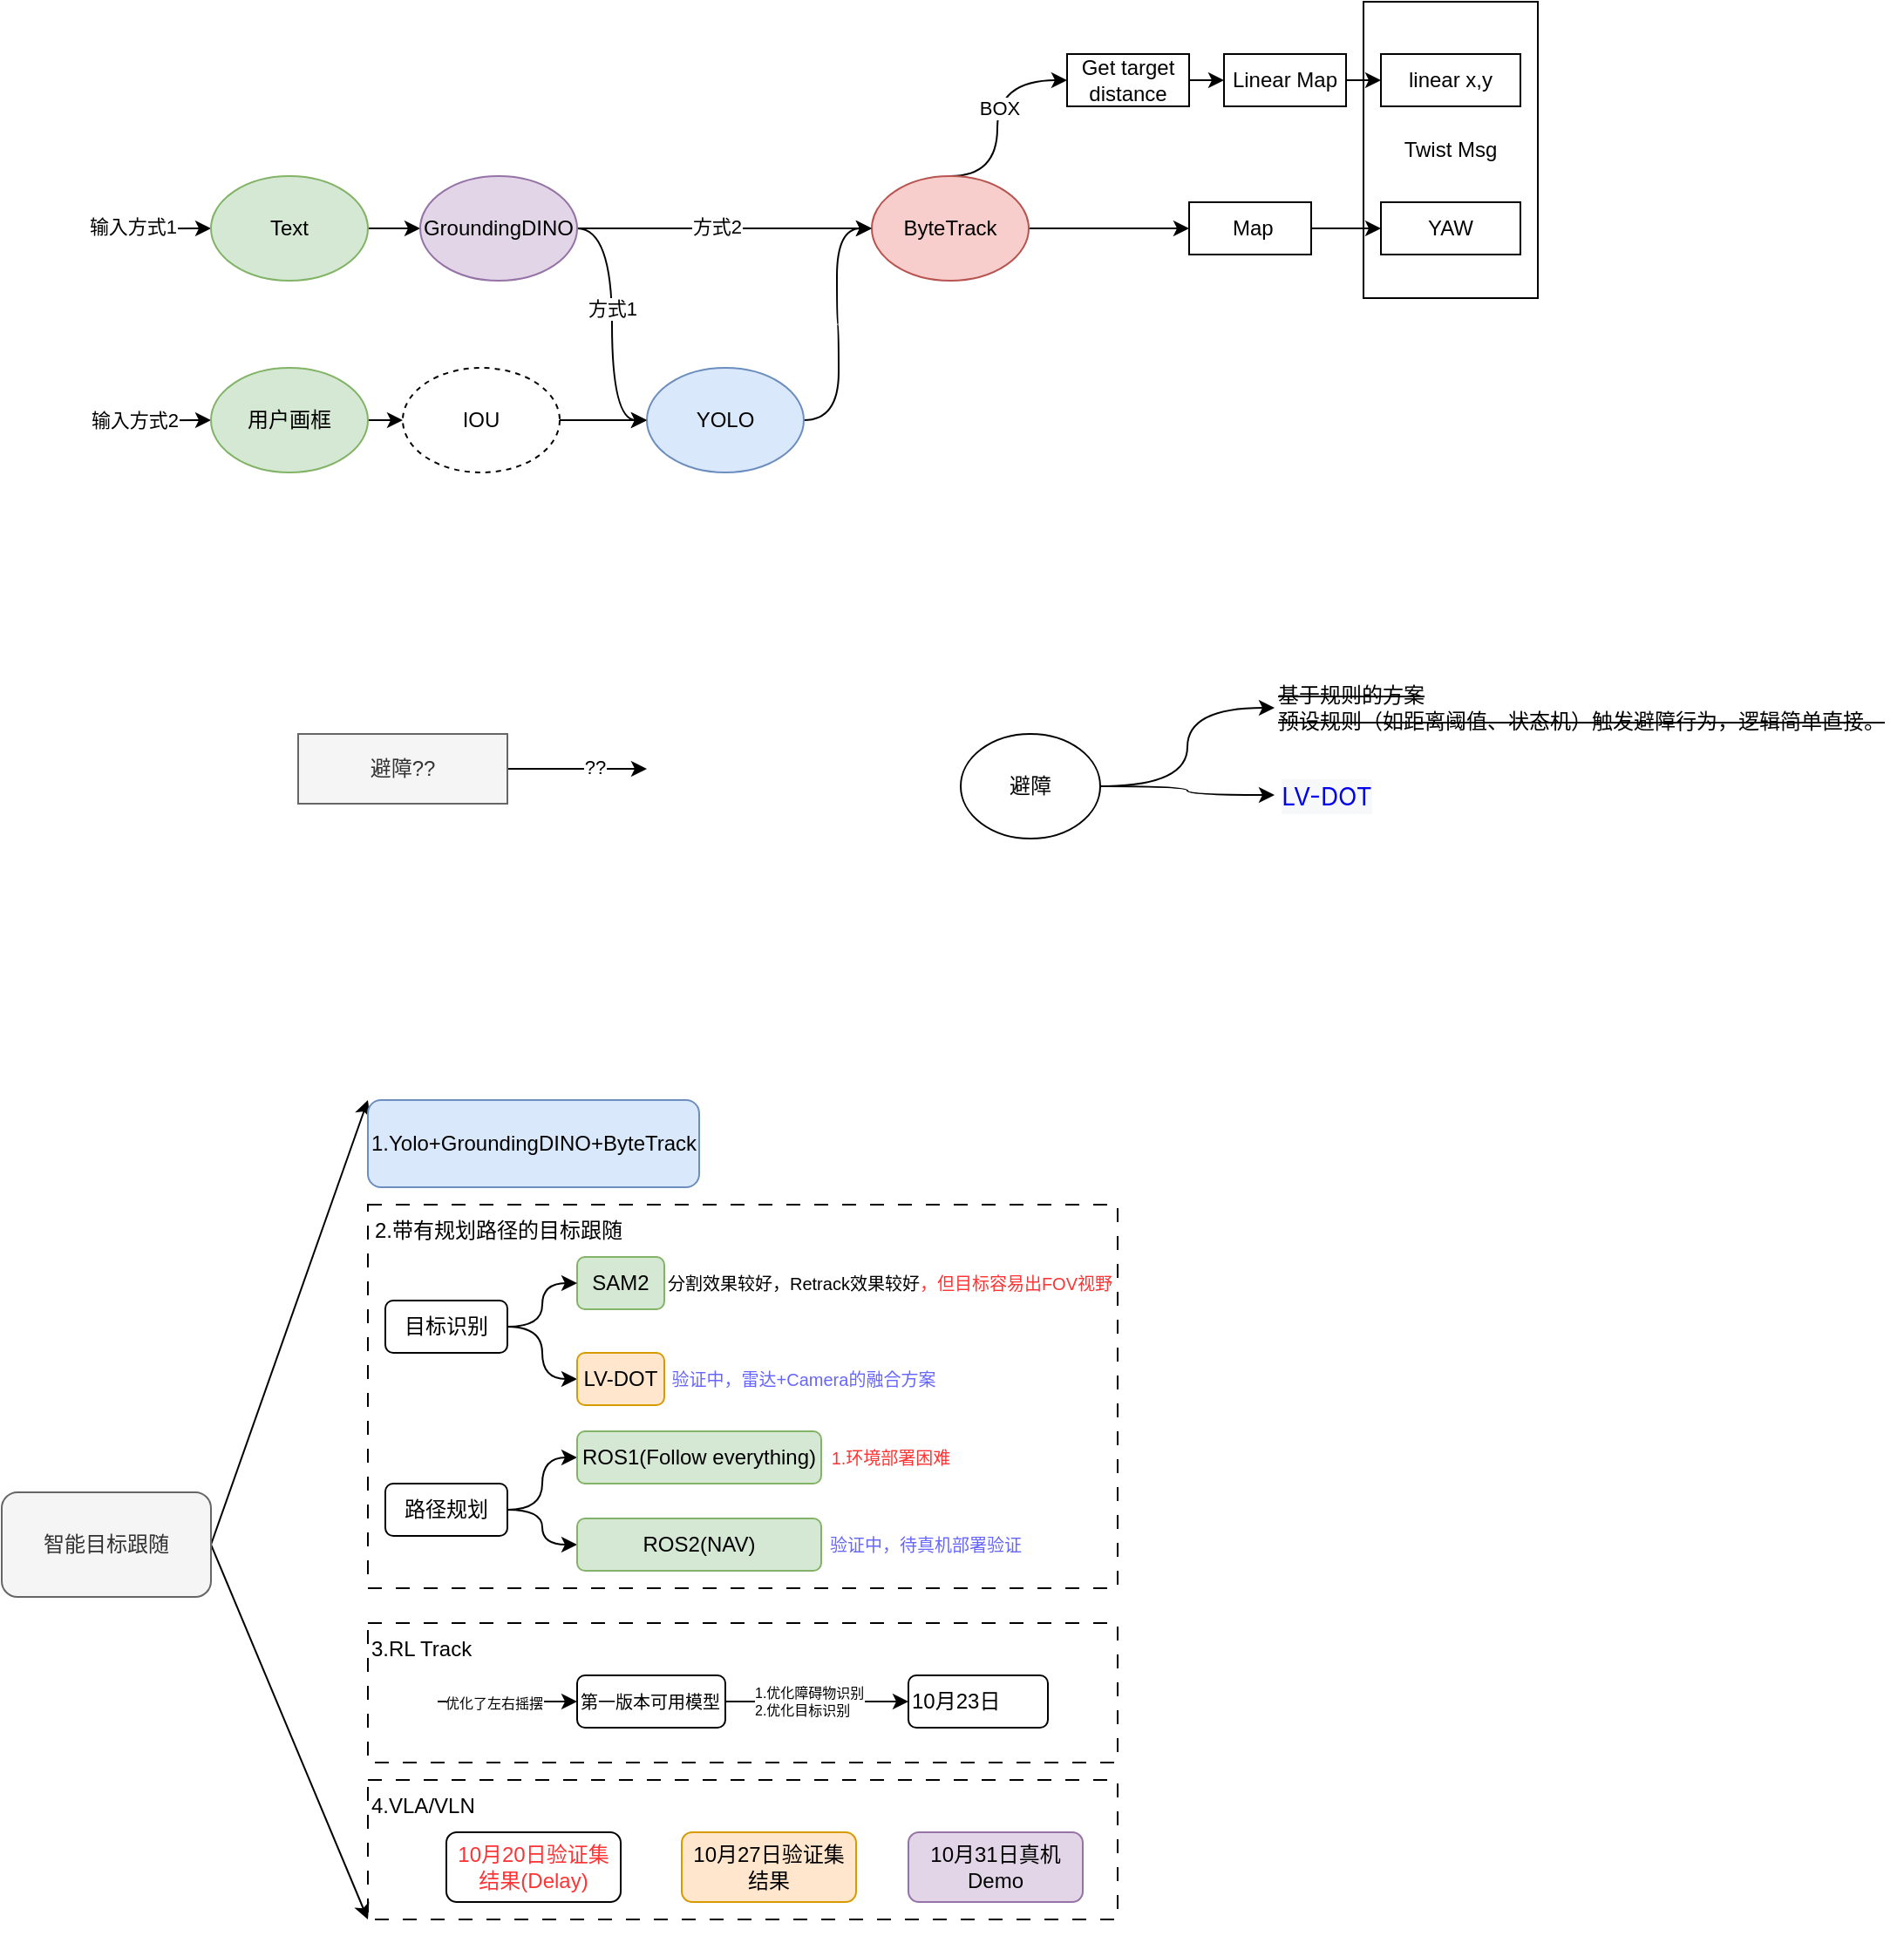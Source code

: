 <mxfile version="28.2.7">
  <diagram name="第 1 页" id="Ie8UYRb_jQ_-8dDy_p2L">
    <mxGraphModel dx="1018" dy="584" grid="1" gridSize="10" guides="1" tooltips="1" connect="1" arrows="1" fold="1" page="1" pageScale="1" pageWidth="827" pageHeight="1169" math="0" shadow="0">
      <root>
        <mxCell id="0" />
        <mxCell id="1" parent="0" />
        <mxCell id="fi_pxs0ZPSU9Ah6yGTQ0-19" value="" style="rounded=0;whiteSpace=wrap;html=1;labelBackgroundColor=none;fillColor=none;dashed=1;dashPattern=8 8;strokeWidth=1;" parent="1" vertex="1">
          <mxGeometry x="240" y="760" width="430" height="220" as="geometry" />
        </mxCell>
        <mxCell id="ED7PRQC9bT03xKeIf9AB-19" value="Twist Msg" style="rounded=0;whiteSpace=wrap;html=1;" parent="1" vertex="1">
          <mxGeometry x="811" y="70" width="100" height="170" as="geometry" />
        </mxCell>
        <mxCell id="ED7PRQC9bT03xKeIf9AB-3" value="" style="edgeStyle=orthogonalEdgeStyle;rounded=0;orthogonalLoop=1;jettySize=auto;html=1;curved=1;" parent="1" source="ED7PRQC9bT03xKeIf9AB-1" target="ED7PRQC9bT03xKeIf9AB-2" edge="1">
          <mxGeometry relative="1" as="geometry" />
        </mxCell>
        <mxCell id="ED7PRQC9bT03xKeIf9AB-16" style="edgeStyle=orthogonalEdgeStyle;curved=1;rounded=0;orthogonalLoop=1;jettySize=auto;html=1;exitX=0;exitY=0.5;exitDx=0;exitDy=0;startArrow=classic;startFill=1;endArrow=none;endFill=0;" parent="1" source="ED7PRQC9bT03xKeIf9AB-1" edge="1">
          <mxGeometry relative="1" as="geometry">
            <mxPoint x="90" y="310.238" as="targetPoint" />
          </mxGeometry>
        </mxCell>
        <mxCell id="ED7PRQC9bT03xKeIf9AB-18" value="输入方式2" style="edgeLabel;html=1;align=center;verticalAlign=middle;resizable=0;points=[];" parent="ED7PRQC9bT03xKeIf9AB-16" vertex="1" connectable="0">
          <mxGeometry x="0.481" y="-1" relative="1" as="geometry">
            <mxPoint as="offset" />
          </mxGeometry>
        </mxCell>
        <mxCell id="ED7PRQC9bT03xKeIf9AB-1" value="用户画框" style="ellipse;whiteSpace=wrap;html=1;fillColor=#d5e8d4;strokeColor=#82b366;" parent="1" vertex="1">
          <mxGeometry x="150" y="280" width="90" height="60" as="geometry" />
        </mxCell>
        <mxCell id="ED7PRQC9bT03xKeIf9AB-5" value="" style="edgeStyle=orthogonalEdgeStyle;curved=1;rounded=0;orthogonalLoop=1;jettySize=auto;html=1;" parent="1" source="ED7PRQC9bT03xKeIf9AB-2" target="ED7PRQC9bT03xKeIf9AB-4" edge="1">
          <mxGeometry relative="1" as="geometry" />
        </mxCell>
        <mxCell id="ED7PRQC9bT03xKeIf9AB-2" value="IOU" style="ellipse;whiteSpace=wrap;html=1;dashed=1;" parent="1" vertex="1">
          <mxGeometry x="260" y="280" width="90" height="60" as="geometry" />
        </mxCell>
        <mxCell id="ED7PRQC9bT03xKeIf9AB-7" value="" style="edgeStyle=orthogonalEdgeStyle;curved=1;rounded=0;orthogonalLoop=1;jettySize=auto;html=1;entryX=0;entryY=0.5;entryDx=0;entryDy=0;" parent="1" source="ED7PRQC9bT03xKeIf9AB-4" target="ED7PRQC9bT03xKeIf9AB-6" edge="1">
          <mxGeometry relative="1" as="geometry" />
        </mxCell>
        <mxCell id="ED7PRQC9bT03xKeIf9AB-25" style="edgeStyle=orthogonalEdgeStyle;curved=1;rounded=0;orthogonalLoop=1;jettySize=auto;html=1;exitX=0.5;exitY=0;exitDx=0;exitDy=0;entryX=0;entryY=0.5;entryDx=0;entryDy=0;" parent="1" source="ED7PRQC9bT03xKeIf9AB-6" target="ED7PRQC9bT03xKeIf9AB-23" edge="1">
          <mxGeometry relative="1" as="geometry">
            <Array as="points">
              <mxPoint x="601" y="170" />
              <mxPoint x="601" y="115" />
            </Array>
          </mxGeometry>
        </mxCell>
        <mxCell id="ED7PRQC9bT03xKeIf9AB-27" value="BOX" style="edgeLabel;html=1;align=center;verticalAlign=middle;resizable=0;points=[];" parent="ED7PRQC9bT03xKeIf9AB-25" vertex="1" connectable="0">
          <mxGeometry x="0.087" y="-1" relative="1" as="geometry">
            <mxPoint as="offset" />
          </mxGeometry>
        </mxCell>
        <mxCell id="ED7PRQC9bT03xKeIf9AB-4" value="YOLO" style="ellipse;whiteSpace=wrap;html=1;fillColor=#dae8fc;strokeColor=#6c8ebf;" parent="1" vertex="1">
          <mxGeometry x="400" y="280" width="90" height="60" as="geometry" />
        </mxCell>
        <mxCell id="Gve2Opq1UA-Lmk3f0lNB-2" style="edgeStyle=orthogonalEdgeStyle;rounded=0;orthogonalLoop=1;jettySize=auto;html=1;exitX=1;exitY=0.5;exitDx=0;exitDy=0;entryX=0;entryY=0.5;entryDx=0;entryDy=0;" parent="1" source="ED7PRQC9bT03xKeIf9AB-6" target="Gve2Opq1UA-Lmk3f0lNB-1" edge="1">
          <mxGeometry relative="1" as="geometry" />
        </mxCell>
        <mxCell id="ED7PRQC9bT03xKeIf9AB-6" value="ByteTrack" style="ellipse;whiteSpace=wrap;html=1;fillColor=#f8cecc;strokeColor=#b85450;" parent="1" vertex="1">
          <mxGeometry x="529" y="170" width="90" height="60" as="geometry" />
        </mxCell>
        <mxCell id="ED7PRQC9bT03xKeIf9AB-10" value="" style="edgeStyle=orthogonalEdgeStyle;curved=1;rounded=0;orthogonalLoop=1;jettySize=auto;html=1;" parent="1" source="ED7PRQC9bT03xKeIf9AB-8" target="ED7PRQC9bT03xKeIf9AB-9" edge="1">
          <mxGeometry relative="1" as="geometry" />
        </mxCell>
        <mxCell id="ED7PRQC9bT03xKeIf9AB-15" style="edgeStyle=orthogonalEdgeStyle;curved=1;rounded=0;orthogonalLoop=1;jettySize=auto;html=1;exitX=0;exitY=0.5;exitDx=0;exitDy=0;startArrow=classic;startFill=1;endArrow=none;endFill=0;" parent="1" source="ED7PRQC9bT03xKeIf9AB-8" edge="1">
          <mxGeometry relative="1" as="geometry">
            <mxPoint x="90" y="200.238" as="targetPoint" />
          </mxGeometry>
        </mxCell>
        <mxCell id="ED7PRQC9bT03xKeIf9AB-17" value="输入方式1" style="edgeLabel;html=1;align=center;verticalAlign=middle;resizable=0;points=[];" parent="ED7PRQC9bT03xKeIf9AB-15" vertex="1" connectable="0">
          <mxGeometry x="0.513" y="-2" relative="1" as="geometry">
            <mxPoint as="offset" />
          </mxGeometry>
        </mxCell>
        <mxCell id="ED7PRQC9bT03xKeIf9AB-8" value="Text" style="ellipse;whiteSpace=wrap;html=1;fillColor=#d5e8d4;strokeColor=#82b366;" parent="1" vertex="1">
          <mxGeometry x="150" y="170" width="90" height="60" as="geometry" />
        </mxCell>
        <mxCell id="ED7PRQC9bT03xKeIf9AB-11" style="edgeStyle=orthogonalEdgeStyle;curved=1;rounded=0;orthogonalLoop=1;jettySize=auto;html=1;exitX=1;exitY=0.5;exitDx=0;exitDy=0;entryX=0;entryY=0.5;entryDx=0;entryDy=0;" parent="1" source="ED7PRQC9bT03xKeIf9AB-9" target="ED7PRQC9bT03xKeIf9AB-4" edge="1">
          <mxGeometry relative="1" as="geometry" />
        </mxCell>
        <mxCell id="ED7PRQC9bT03xKeIf9AB-12" value="方式1" style="edgeLabel;html=1;align=center;verticalAlign=middle;resizable=0;points=[];" parent="ED7PRQC9bT03xKeIf9AB-11" vertex="1" connectable="0">
          <mxGeometry x="-0.123" relative="1" as="geometry">
            <mxPoint as="offset" />
          </mxGeometry>
        </mxCell>
        <mxCell id="ED7PRQC9bT03xKeIf9AB-13" style="edgeStyle=orthogonalEdgeStyle;curved=1;rounded=0;orthogonalLoop=1;jettySize=auto;html=1;exitX=1;exitY=0.5;exitDx=0;exitDy=0;entryX=0;entryY=0.5;entryDx=0;entryDy=0;" parent="1" source="ED7PRQC9bT03xKeIf9AB-9" target="ED7PRQC9bT03xKeIf9AB-6" edge="1">
          <mxGeometry relative="1" as="geometry" />
        </mxCell>
        <mxCell id="ED7PRQC9bT03xKeIf9AB-14" value="方式2" style="edgeLabel;html=1;align=center;verticalAlign=middle;resizable=0;points=[];" parent="ED7PRQC9bT03xKeIf9AB-13" vertex="1" connectable="0">
          <mxGeometry x="-0.058" y="1" relative="1" as="geometry">
            <mxPoint as="offset" />
          </mxGeometry>
        </mxCell>
        <mxCell id="ED7PRQC9bT03xKeIf9AB-9" value="GroundingDINO" style="ellipse;whiteSpace=wrap;html=1;fillColor=#e1d5e7;strokeColor=#9673a6;" parent="1" vertex="1">
          <mxGeometry x="270" y="170" width="90" height="60" as="geometry" />
        </mxCell>
        <mxCell id="ED7PRQC9bT03xKeIf9AB-20" value="YAW" style="whiteSpace=wrap;html=1;" parent="1" vertex="1">
          <mxGeometry x="821" y="185" width="80" height="30" as="geometry" />
        </mxCell>
        <mxCell id="ED7PRQC9bT03xKeIf9AB-22" value="linear x,y" style="whiteSpace=wrap;html=1;" parent="1" vertex="1">
          <mxGeometry x="821" y="100" width="80" height="30" as="geometry" />
        </mxCell>
        <mxCell id="ED7PRQC9bT03xKeIf9AB-31" value="" style="edgeStyle=orthogonalEdgeStyle;curved=1;rounded=0;orthogonalLoop=1;jettySize=auto;html=1;" parent="1" source="ED7PRQC9bT03xKeIf9AB-23" target="ED7PRQC9bT03xKeIf9AB-30" edge="1">
          <mxGeometry relative="1" as="geometry" />
        </mxCell>
        <mxCell id="ED7PRQC9bT03xKeIf9AB-23" value="Get target distance" style="rounded=0;whiteSpace=wrap;html=1;" parent="1" vertex="1">
          <mxGeometry x="641" y="100" width="70" height="30" as="geometry" />
        </mxCell>
        <mxCell id="ED7PRQC9bT03xKeIf9AB-32" style="edgeStyle=orthogonalEdgeStyle;curved=1;rounded=0;orthogonalLoop=1;jettySize=auto;html=1;exitX=1;exitY=0.5;exitDx=0;exitDy=0;entryX=0;entryY=0.5;entryDx=0;entryDy=0;" parent="1" source="ED7PRQC9bT03xKeIf9AB-30" target="ED7PRQC9bT03xKeIf9AB-22" edge="1">
          <mxGeometry relative="1" as="geometry" />
        </mxCell>
        <mxCell id="ED7PRQC9bT03xKeIf9AB-30" value="Linear Map" style="rounded=0;whiteSpace=wrap;html=1;" parent="1" vertex="1">
          <mxGeometry x="731" y="100" width="70" height="30" as="geometry" />
        </mxCell>
        <mxCell id="ED7PRQC9bT03xKeIf9AB-34" style="edgeStyle=orthogonalEdgeStyle;curved=1;rounded=0;orthogonalLoop=1;jettySize=auto;html=1;exitX=1;exitY=0.5;exitDx=0;exitDy=0;" parent="1" source="ED7PRQC9bT03xKeIf9AB-33" edge="1">
          <mxGeometry relative="1" as="geometry">
            <mxPoint x="400" y="510" as="targetPoint" />
          </mxGeometry>
        </mxCell>
        <mxCell id="ED7PRQC9bT03xKeIf9AB-35" value="??" style="edgeLabel;html=1;align=center;verticalAlign=middle;resizable=0;points=[];" parent="ED7PRQC9bT03xKeIf9AB-34" vertex="1" connectable="0">
          <mxGeometry x="0.238" y="2" relative="1" as="geometry">
            <mxPoint as="offset" />
          </mxGeometry>
        </mxCell>
        <mxCell id="ED7PRQC9bT03xKeIf9AB-33" value="避障??" style="rounded=0;whiteSpace=wrap;html=1;fillColor=#f5f5f5;fontColor=#333333;strokeColor=#666666;" parent="1" vertex="1">
          <mxGeometry x="200" y="490" width="120" height="40" as="geometry" />
        </mxCell>
        <mxCell id="Gve2Opq1UA-Lmk3f0lNB-3" style="edgeStyle=orthogonalEdgeStyle;rounded=0;orthogonalLoop=1;jettySize=auto;html=1;exitX=1;exitY=0.5;exitDx=0;exitDy=0;" parent="1" source="Gve2Opq1UA-Lmk3f0lNB-1" target="ED7PRQC9bT03xKeIf9AB-20" edge="1">
          <mxGeometry relative="1" as="geometry" />
        </mxCell>
        <mxCell id="Gve2Opq1UA-Lmk3f0lNB-1" value="&amp;nbsp;Map" style="rounded=0;whiteSpace=wrap;html=1;" parent="1" vertex="1">
          <mxGeometry x="711" y="185" width="70" height="30" as="geometry" />
        </mxCell>
        <mxCell id="qVJVAJJJqDEDEzeefkRm-9" style="edgeStyle=orthogonalEdgeStyle;curved=1;rounded=0;orthogonalLoop=1;jettySize=auto;html=1;exitX=1;exitY=0.5;exitDx=0;exitDy=0;entryX=0;entryY=0.5;entryDx=0;entryDy=0;" parent="1" source="qVJVAJJJqDEDEzeefkRm-1" target="qVJVAJJJqDEDEzeefkRm-8" edge="1">
          <mxGeometry relative="1" as="geometry" />
        </mxCell>
        <mxCell id="qVJVAJJJqDEDEzeefkRm-14" style="edgeStyle=orthogonalEdgeStyle;curved=1;rounded=0;orthogonalLoop=1;jettySize=auto;html=1;exitX=1;exitY=0.5;exitDx=0;exitDy=0;entryX=0;entryY=0.5;entryDx=0;entryDy=0;" parent="1" source="qVJVAJJJqDEDEzeefkRm-1" target="qVJVAJJJqDEDEzeefkRm-13" edge="1">
          <mxGeometry relative="1" as="geometry" />
        </mxCell>
        <mxCell id="qVJVAJJJqDEDEzeefkRm-1" value="避障" style="ellipse;whiteSpace=wrap;html=1;" parent="1" vertex="1">
          <mxGeometry x="580" y="490" width="80" height="60" as="geometry" />
        </mxCell>
        <mxCell id="qVJVAJJJqDEDEzeefkRm-8" value="&lt;strike&gt;基于规则的方案&lt;br&gt;预设规则（如距离阈值、状态机）触发避障行为，逻辑简单直接。&lt;/strike&gt;" style="text;strokeColor=none;align=left;fillColor=none;html=1;verticalAlign=middle;whiteSpace=wrap;rounded=0;labelBorderColor=none;" parent="1" vertex="1">
          <mxGeometry x="760" y="460" width="360" height="30" as="geometry" />
        </mxCell>
        <mxCell id="qVJVAJJJqDEDEzeefkRm-13" value="&lt;a style=&quot;box-sizing: border-box; background-color: rgb(246, 248, 250); display: flex; align-items: center; min-width: 3ch; line-height: var(--text-body-lineHeight-medium, 1.429); border-radius: var(--borderRadius-medium); padding-inline: var(--base-size-6); padding-block: var(--base-size-4); font-weight: var(--base-text-weight-semibold); font-family: -apple-system, &amp;quot;system-ui&amp;quot;, &amp;quot;Segoe UI&amp;quot;, &amp;quot;Noto Sans&amp;quot;, Helvetica, Arial, sans-serif, &amp;quot;Apple Color Emoji&amp;quot;, &amp;quot;Segoe UI Emoji&amp;quot;; font-size: 14px; text-align: start; text-decoration-line: none !important;&quot; class=&quot;AppHeader-context-item&quot; data-view-component=&quot;true&quot; id=&quot;contextregion-repositorycrumb-lv-dot-link&quot; aria-current=&quot;page&quot; href=&quot;https://github.com/Zhefan-Xu/LV-DOT&quot; data-analytics-event=&quot;{&amp;quot;category&amp;quot;:&amp;quot;SiteHeaderComponent&amp;quot;,&amp;quot;action&amp;quot;:&amp;quot;context_region_crumb&amp;quot;,&amp;quot;label&amp;quot;:&amp;quot;LV-DOT&amp;quot;,&amp;quot;screen_size&amp;quot;:&amp;quot;full&amp;quot;}&quot; data-target=&quot;context-region-crumb.linkElement&quot;&gt;&lt;span style=&quot;box-sizing: border-box; display: inline-block; overflow: hidden; text-overflow: ellipsis; text-wrap: nowrap;&quot; class=&quot;AppHeader-context-item-label&quot; data-target=&quot;context-region-crumb.labelElement&quot;&gt;LV-DOT&lt;/span&gt;&lt;/a&gt;" style="text;strokeColor=none;align=center;fillColor=none;html=1;verticalAlign=middle;whiteSpace=wrap;rounded=0;" parent="1" vertex="1">
          <mxGeometry x="760" y="510" width="60" height="30" as="geometry" />
        </mxCell>
        <mxCell id="4qfd691TkK3YyzOn6Hsh-2" style="edgeStyle=none;rounded=0;orthogonalLoop=1;jettySize=auto;html=1;exitX=1;exitY=0.5;exitDx=0;exitDy=0;entryX=0;entryY=0;entryDx=0;entryDy=0;" parent="1" source="qVJVAJJJqDEDEzeefkRm-16" target="fi_pxs0ZPSU9Ah6yGTQ0-1" edge="1">
          <mxGeometry relative="1" as="geometry" />
        </mxCell>
        <mxCell id="4qfd691TkK3YyzOn6Hsh-3" style="edgeStyle=none;rounded=0;orthogonalLoop=1;jettySize=auto;html=1;exitX=1;exitY=0.5;exitDx=0;exitDy=0;entryX=0;entryY=1;entryDx=0;entryDy=0;" parent="1" source="qVJVAJJJqDEDEzeefkRm-16" target="fi_pxs0ZPSU9Ah6yGTQ0-29" edge="1">
          <mxGeometry relative="1" as="geometry" />
        </mxCell>
        <mxCell id="qVJVAJJJqDEDEzeefkRm-16" value="智能目标跟随" style="rounded=1;whiteSpace=wrap;html=1;fillColor=#f5f5f5;fontColor=#333333;strokeColor=#666666;" parent="1" vertex="1">
          <mxGeometry x="30" y="925" width="120" height="60" as="geometry" />
        </mxCell>
        <mxCell id="fi_pxs0ZPSU9Ah6yGTQ0-1" value="1.Yolo+GroundingDINO+ByteTrack" style="rounded=1;whiteSpace=wrap;html=1;align=left;fillColor=#dae8fc;strokeColor=#6c8ebf;" parent="1" vertex="1">
          <mxGeometry x="240" y="700" width="190" height="50" as="geometry" />
        </mxCell>
        <mxCell id="fi_pxs0ZPSU9Ah6yGTQ0-2" value="10月23日" style="rounded=1;whiteSpace=wrap;html=1;align=left;" parent="1" vertex="1">
          <mxGeometry x="550" y="1030" width="80" height="30" as="geometry" />
        </mxCell>
        <mxCell id="fi_pxs0ZPSU9Ah6yGTQ0-3" value="SAM2" style="rounded=1;whiteSpace=wrap;html=1;align=center;fillColor=#d5e8d4;strokeColor=#82b366;" parent="1" vertex="1">
          <mxGeometry x="360" y="790" width="50" height="30" as="geometry" />
        </mxCell>
        <mxCell id="fi_pxs0ZPSU9Ah6yGTQ0-9" style="edgeStyle=orthogonalEdgeStyle;curved=1;rounded=0;orthogonalLoop=1;jettySize=auto;html=1;exitX=1;exitY=0.5;exitDx=0;exitDy=0;entryX=0;entryY=0.5;entryDx=0;entryDy=0;" parent="1" source="fi_pxs0ZPSU9Ah6yGTQ0-4" target="fi_pxs0ZPSU9Ah6yGTQ0-3" edge="1">
          <mxGeometry relative="1" as="geometry" />
        </mxCell>
        <mxCell id="fi_pxs0ZPSU9Ah6yGTQ0-10" style="edgeStyle=orthogonalEdgeStyle;curved=1;rounded=0;orthogonalLoop=1;jettySize=auto;html=1;exitX=1;exitY=0.5;exitDx=0;exitDy=0;entryX=0;entryY=0.5;entryDx=0;entryDy=0;" parent="1" source="fi_pxs0ZPSU9Ah6yGTQ0-4" target="fi_pxs0ZPSU9Ah6yGTQ0-6" edge="1">
          <mxGeometry relative="1" as="geometry" />
        </mxCell>
        <mxCell id="fi_pxs0ZPSU9Ah6yGTQ0-4" value="目标识别" style="rounded=1;whiteSpace=wrap;html=1;" parent="1" vertex="1">
          <mxGeometry x="250" y="815" width="70" height="30" as="geometry" />
        </mxCell>
        <mxCell id="fi_pxs0ZPSU9Ah6yGTQ0-13" style="edgeStyle=orthogonalEdgeStyle;curved=1;rounded=0;orthogonalLoop=1;jettySize=auto;html=1;exitX=1;exitY=0.5;exitDx=0;exitDy=0;entryX=0;entryY=0.5;entryDx=0;entryDy=0;" parent="1" source="fi_pxs0ZPSU9Ah6yGTQ0-5" target="fi_pxs0ZPSU9Ah6yGTQ0-11" edge="1">
          <mxGeometry relative="1" as="geometry" />
        </mxCell>
        <mxCell id="fi_pxs0ZPSU9Ah6yGTQ0-14" style="edgeStyle=orthogonalEdgeStyle;curved=1;rounded=0;orthogonalLoop=1;jettySize=auto;html=1;exitX=1;exitY=0.5;exitDx=0;exitDy=0;entryX=0;entryY=0.5;entryDx=0;entryDy=0;" parent="1" source="fi_pxs0ZPSU9Ah6yGTQ0-5" target="fi_pxs0ZPSU9Ah6yGTQ0-12" edge="1">
          <mxGeometry relative="1" as="geometry" />
        </mxCell>
        <mxCell id="fi_pxs0ZPSU9Ah6yGTQ0-5" value="路径规划" style="rounded=1;whiteSpace=wrap;html=1;" parent="1" vertex="1">
          <mxGeometry x="250" y="920" width="70" height="30" as="geometry" />
        </mxCell>
        <mxCell id="fi_pxs0ZPSU9Ah6yGTQ0-6" value="LV-DOT" style="rounded=1;whiteSpace=wrap;html=1;align=center;fillColor=#ffe6cc;strokeColor=#d79b00;" parent="1" vertex="1">
          <mxGeometry x="360" y="845" width="50" height="30" as="geometry" />
        </mxCell>
        <mxCell id="fi_pxs0ZPSU9Ah6yGTQ0-11" value="ROS1(Follow everything)" style="rounded=1;whiteSpace=wrap;html=1;align=center;fillColor=#d5e8d4;strokeColor=#82b366;" parent="1" vertex="1">
          <mxGeometry x="360" y="890" width="140" height="30" as="geometry" />
        </mxCell>
        <mxCell id="fi_pxs0ZPSU9Ah6yGTQ0-12" value="ROS2(NAV)" style="rounded=1;whiteSpace=wrap;html=1;align=center;fillColor=#d5e8d4;strokeColor=#82b366;" parent="1" vertex="1">
          <mxGeometry x="360" y="940" width="140" height="30" as="geometry" />
        </mxCell>
        <mxCell id="fi_pxs0ZPSU9Ah6yGTQ0-15" value="1.环境部署困难" style="text;strokeColor=none;align=center;fillColor=none;html=1;verticalAlign=middle;whiteSpace=wrap;rounded=0;fontStyle=0;fontColor=#FF3333;fontSize=10;" parent="1" vertex="1">
          <mxGeometry x="500" y="890" width="80" height="30" as="geometry" />
        </mxCell>
        <mxCell id="fi_pxs0ZPSU9Ah6yGTQ0-16" value="&lt;font style=&quot;color: rgb(0, 0, 0);&quot;&gt;分割效果较好，Retrack效果较好&lt;/font&gt;，但目标容易出FOV视野" style="text;strokeColor=none;align=left;fillColor=none;html=1;verticalAlign=middle;whiteSpace=wrap;rounded=0;fontStyle=0;fontColor=#FF3333;fontSize=10;" parent="1" vertex="1">
          <mxGeometry x="410" y="790" width="260" height="30" as="geometry" />
        </mxCell>
        <mxCell id="fi_pxs0ZPSU9Ah6yGTQ0-17" value="验证中，雷达+Camera的融合方案" style="text;strokeColor=none;align=center;fillColor=none;html=1;verticalAlign=middle;whiteSpace=wrap;rounded=0;fontStyle=0;fontColor=#6666FF;fontSize=10;" parent="1" vertex="1">
          <mxGeometry x="410" y="845" width="160" height="30" as="geometry" />
        </mxCell>
        <mxCell id="fi_pxs0ZPSU9Ah6yGTQ0-18" value="验证中，待真机部署验证" style="text;strokeColor=none;align=center;fillColor=none;html=1;verticalAlign=middle;whiteSpace=wrap;rounded=0;fontStyle=0;fontColor=#6666FF;fontSize=10;" parent="1" vertex="1">
          <mxGeometry x="500" y="940" width="120" height="30" as="geometry" />
        </mxCell>
        <mxCell id="fi_pxs0ZPSU9Ah6yGTQ0-20" value="2.带有规划路径的目标跟随" style="text;strokeColor=none;align=center;fillColor=none;html=1;verticalAlign=middle;whiteSpace=wrap;rounded=0;" parent="1" vertex="1">
          <mxGeometry x="240" y="760" width="150" height="30" as="geometry" />
        </mxCell>
        <mxCell id="fi_pxs0ZPSU9Ah6yGTQ0-23" style="edgeStyle=orthogonalEdgeStyle;curved=1;rounded=0;orthogonalLoop=1;jettySize=auto;html=1;exitX=0;exitY=0.5;exitDx=0;exitDy=0;startArrow=classic;startFill=1;endArrow=none;endFill=0;" parent="1" source="fi_pxs0ZPSU9Ah6yGTQ0-21" edge="1">
          <mxGeometry relative="1" as="geometry">
            <mxPoint x="280" y="1044.95" as="targetPoint" />
            <mxPoint x="390" y="1044.76" as="sourcePoint" />
          </mxGeometry>
        </mxCell>
        <mxCell id="fi_pxs0ZPSU9Ah6yGTQ0-24" value="优化了左右摇摆" style="edgeLabel;html=1;align=center;verticalAlign=middle;resizable=0;points=[];fontSize=8;" parent="fi_pxs0ZPSU9Ah6yGTQ0-23" vertex="1" connectable="0">
          <mxGeometry x="0.414" relative="1" as="geometry">
            <mxPoint x="8" as="offset" />
          </mxGeometry>
        </mxCell>
        <mxCell id="fi_pxs0ZPSU9Ah6yGTQ0-25" style="edgeStyle=orthogonalEdgeStyle;curved=1;rounded=0;orthogonalLoop=1;jettySize=auto;html=1;exitX=1;exitY=0.5;exitDx=0;exitDy=0;entryX=0;entryY=0.5;entryDx=0;entryDy=0;" parent="1" source="fi_pxs0ZPSU9Ah6yGTQ0-21" target="fi_pxs0ZPSU9Ah6yGTQ0-2" edge="1">
          <mxGeometry relative="1" as="geometry" />
        </mxCell>
        <mxCell id="fi_pxs0ZPSU9Ah6yGTQ0-26" value="1.优化障碍物识别&lt;br&gt;2.优化目标识别" style="edgeLabel;html=1;align=left;verticalAlign=middle;resizable=0;points=[];fontSize=8;" parent="fi_pxs0ZPSU9Ah6yGTQ0-25" vertex="1" connectable="0">
          <mxGeometry x="-0.109" y="-1" relative="1" as="geometry">
            <mxPoint x="-32" y="-1" as="offset" />
          </mxGeometry>
        </mxCell>
        <mxCell id="fi_pxs0ZPSU9Ah6yGTQ0-21" value="第一版本可用模型" style="rounded=1;whiteSpace=wrap;html=1;align=left;fontSize=10;" parent="1" vertex="1">
          <mxGeometry x="360" y="1030" width="85" height="30" as="geometry" />
        </mxCell>
        <mxCell id="fi_pxs0ZPSU9Ah6yGTQ0-27" value="" style="rounded=0;whiteSpace=wrap;html=1;labelBackgroundColor=none;fillColor=none;dashed=1;dashPattern=8 8;strokeWidth=1;" parent="1" vertex="1">
          <mxGeometry x="240" y="1000" width="430" height="80" as="geometry" />
        </mxCell>
        <mxCell id="fi_pxs0ZPSU9Ah6yGTQ0-28" value="3.RL Track" style="text;strokeColor=none;align=left;fillColor=none;html=1;verticalAlign=middle;whiteSpace=wrap;rounded=0;" parent="1" vertex="1">
          <mxGeometry x="240" y="1000" width="150" height="30" as="geometry" />
        </mxCell>
        <mxCell id="fi_pxs0ZPSU9Ah6yGTQ0-29" value="" style="rounded=0;whiteSpace=wrap;html=1;labelBackgroundColor=none;fillColor=none;dashed=1;dashPattern=8 8;strokeWidth=1;" parent="1" vertex="1">
          <mxGeometry x="240" y="1090" width="430" height="80" as="geometry" />
        </mxCell>
        <mxCell id="fi_pxs0ZPSU9Ah6yGTQ0-30" value="4.VLA/VLN" style="text;strokeColor=none;align=left;fillColor=none;html=1;verticalAlign=middle;whiteSpace=wrap;rounded=0;" parent="1" vertex="1">
          <mxGeometry x="240" y="1090" width="150" height="30" as="geometry" />
        </mxCell>
        <mxCell id="fi_pxs0ZPSU9Ah6yGTQ0-32" value="10月20日验证集结果(Delay)" style="rounded=1;whiteSpace=wrap;html=1;fontColor=#FF3333;" parent="1" vertex="1">
          <mxGeometry x="285" y="1120" width="100" height="40" as="geometry" />
        </mxCell>
        <mxCell id="fi_pxs0ZPSU9Ah6yGTQ0-33" value="10月31日真机Demo" style="rounded=1;whiteSpace=wrap;html=1;fillColor=#e1d5e7;strokeColor=#9673a6;" parent="1" vertex="1">
          <mxGeometry x="550" y="1120" width="100" height="40" as="geometry" />
        </mxCell>
        <mxCell id="4qfd691TkK3YyzOn6Hsh-1" value="10月27日验证集结果" style="rounded=1;whiteSpace=wrap;html=1;fillColor=#ffe6cc;strokeColor=#d79b00;" parent="1" vertex="1">
          <mxGeometry x="420" y="1120" width="100" height="40" as="geometry" />
        </mxCell>
      </root>
    </mxGraphModel>
  </diagram>
</mxfile>
